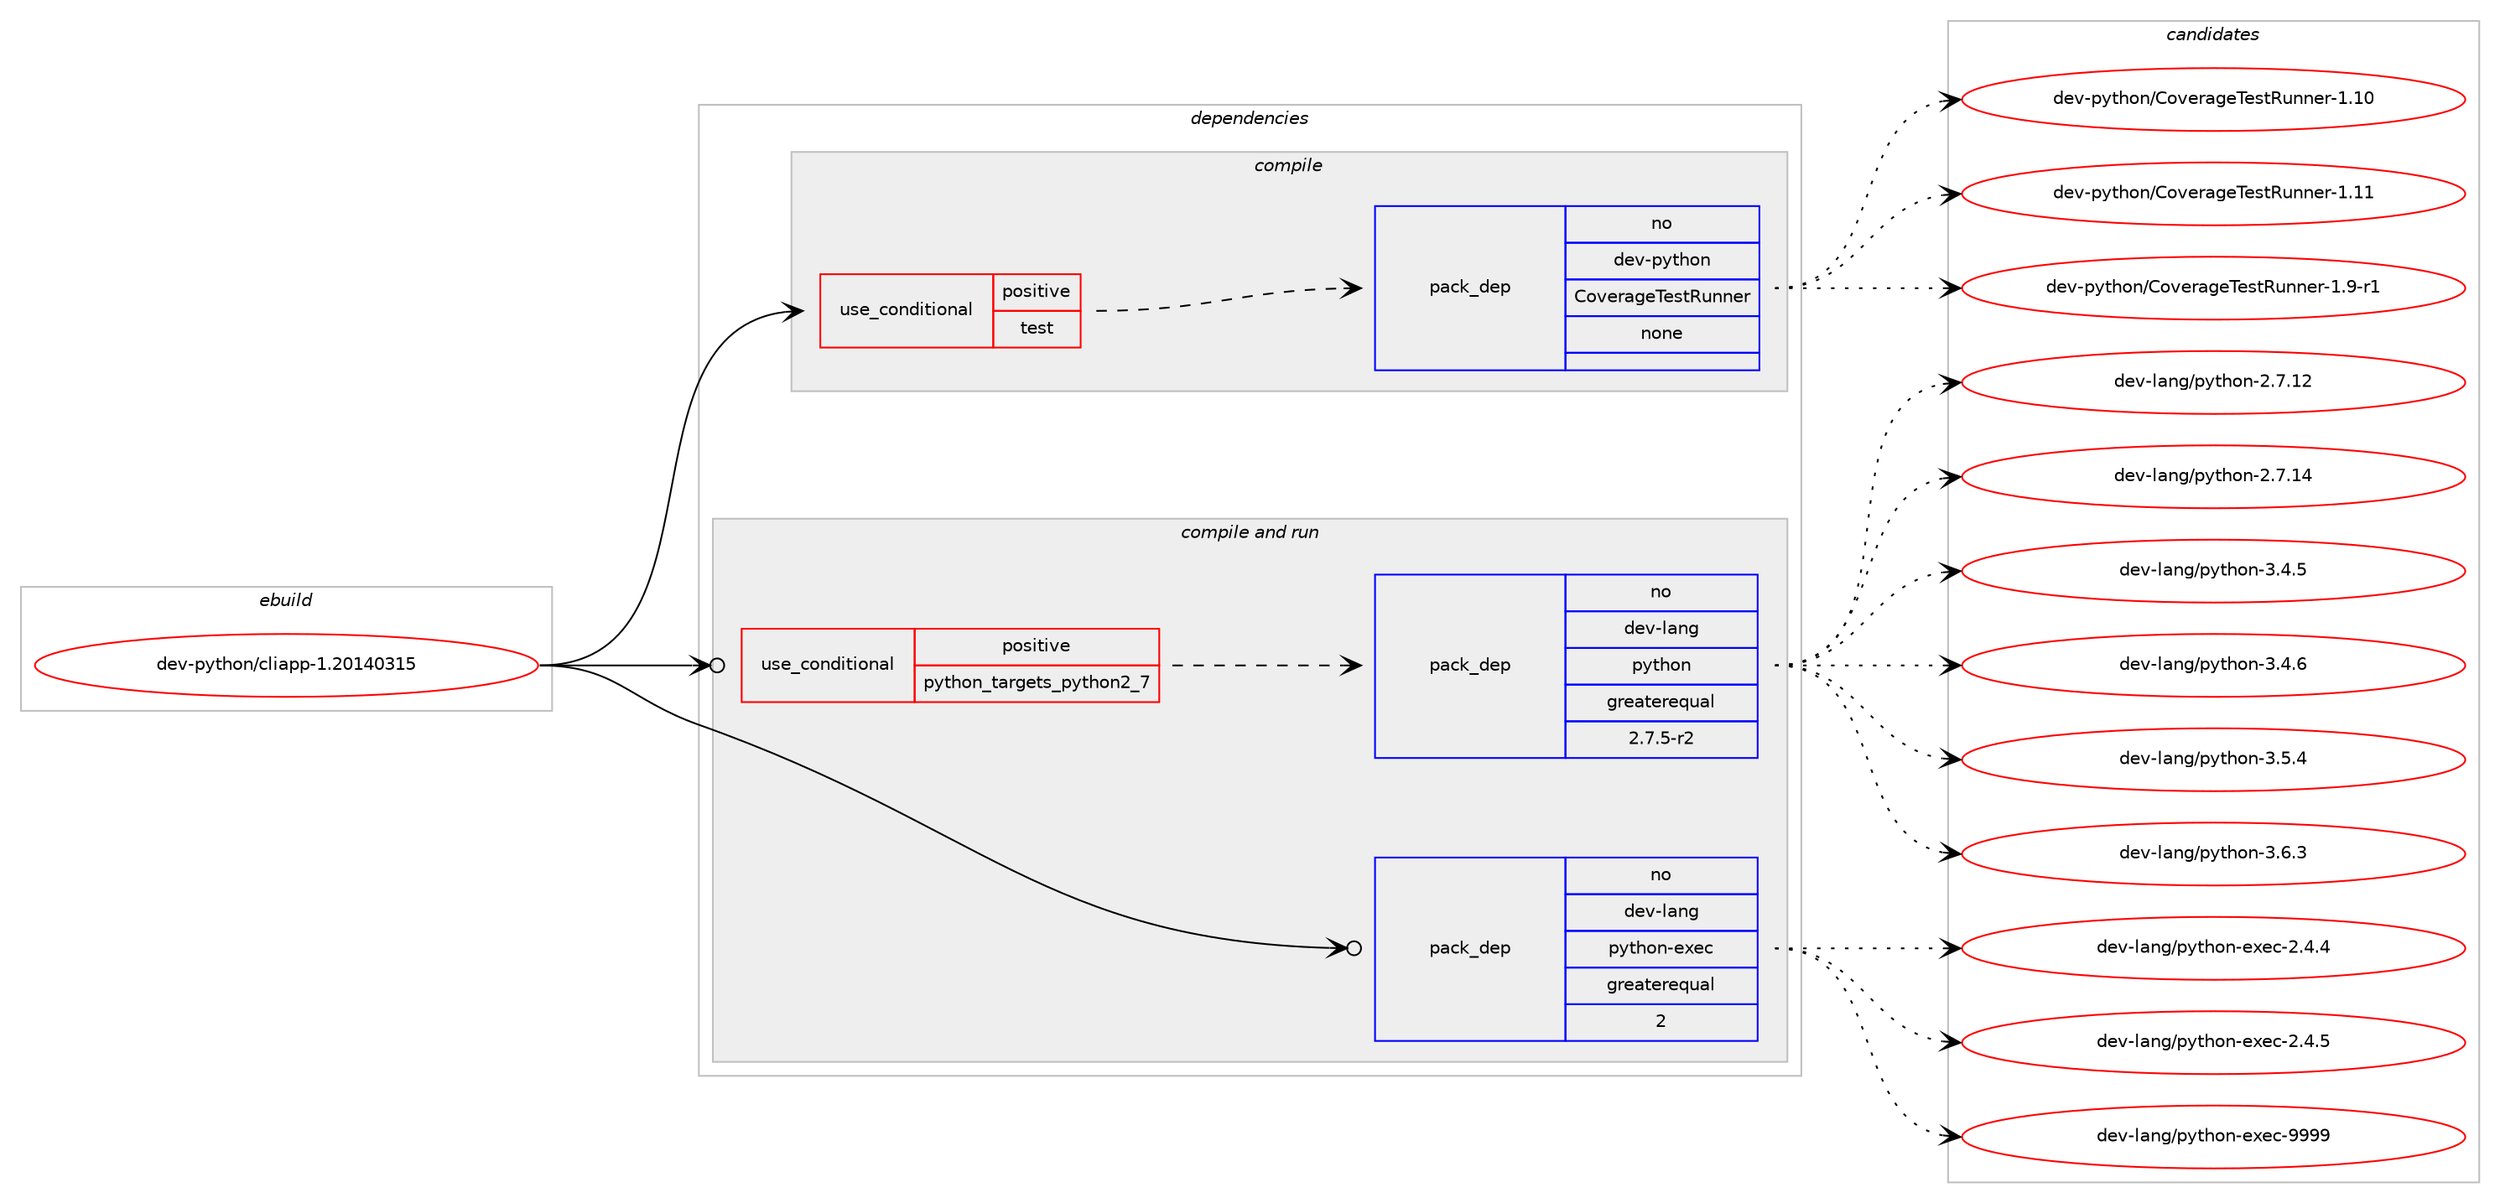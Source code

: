 digraph prolog {

# *************
# Graph options
# *************

newrank=true;
concentrate=true;
compound=true;
graph [rankdir=LR,fontname=Helvetica,fontsize=10,ranksep=1.5];#, ranksep=2.5, nodesep=0.2];
edge  [arrowhead=vee];
node  [fontname=Helvetica,fontsize=10];

# **********
# The ebuild
# **********

subgraph cluster_leftcol {
color=gray;
rank=same;
label=<<i>ebuild</i>>;
id [label="dev-python/cliapp-1.20140315", color=red, width=4, href="../dev-python/cliapp-1.20140315.svg"];
}

# ****************
# The dependencies
# ****************

subgraph cluster_midcol {
color=gray;
label=<<i>dependencies</i>>;
subgraph cluster_compile {
fillcolor="#eeeeee";
style=filled;
label=<<i>compile</i>>;
subgraph cond30709 {
dependency150839 [label=<<TABLE BORDER="0" CELLBORDER="1" CELLSPACING="0" CELLPADDING="4"><TR><TD ROWSPAN="3" CELLPADDING="10">use_conditional</TD></TR><TR><TD>positive</TD></TR><TR><TD>test</TD></TR></TABLE>>, shape=none, color=red];
subgraph pack116304 {
dependency150840 [label=<<TABLE BORDER="0" CELLBORDER="1" CELLSPACING="0" CELLPADDING="4" WIDTH="220"><TR><TD ROWSPAN="6" CELLPADDING="30">pack_dep</TD></TR><TR><TD WIDTH="110">no</TD></TR><TR><TD>dev-python</TD></TR><TR><TD>CoverageTestRunner</TD></TR><TR><TD>none</TD></TR><TR><TD></TD></TR></TABLE>>, shape=none, color=blue];
}
dependency150839:e -> dependency150840:w [weight=20,style="dashed",arrowhead="vee"];
}
id:e -> dependency150839:w [weight=20,style="solid",arrowhead="vee"];
}
subgraph cluster_compileandrun {
fillcolor="#eeeeee";
style=filled;
label=<<i>compile and run</i>>;
subgraph cond30710 {
dependency150841 [label=<<TABLE BORDER="0" CELLBORDER="1" CELLSPACING="0" CELLPADDING="4"><TR><TD ROWSPAN="3" CELLPADDING="10">use_conditional</TD></TR><TR><TD>positive</TD></TR><TR><TD>python_targets_python2_7</TD></TR></TABLE>>, shape=none, color=red];
subgraph pack116305 {
dependency150842 [label=<<TABLE BORDER="0" CELLBORDER="1" CELLSPACING="0" CELLPADDING="4" WIDTH="220"><TR><TD ROWSPAN="6" CELLPADDING="30">pack_dep</TD></TR><TR><TD WIDTH="110">no</TD></TR><TR><TD>dev-lang</TD></TR><TR><TD>python</TD></TR><TR><TD>greaterequal</TD></TR><TR><TD>2.7.5-r2</TD></TR></TABLE>>, shape=none, color=blue];
}
dependency150841:e -> dependency150842:w [weight=20,style="dashed",arrowhead="vee"];
}
id:e -> dependency150841:w [weight=20,style="solid",arrowhead="odotvee"];
subgraph pack116306 {
dependency150843 [label=<<TABLE BORDER="0" CELLBORDER="1" CELLSPACING="0" CELLPADDING="4" WIDTH="220"><TR><TD ROWSPAN="6" CELLPADDING="30">pack_dep</TD></TR><TR><TD WIDTH="110">no</TD></TR><TR><TD>dev-lang</TD></TR><TR><TD>python-exec</TD></TR><TR><TD>greaterequal</TD></TR><TR><TD>2</TD></TR></TABLE>>, shape=none, color=blue];
}
id:e -> dependency150843:w [weight=20,style="solid",arrowhead="odotvee"];
}
subgraph cluster_run {
fillcolor="#eeeeee";
style=filled;
label=<<i>run</i>>;
}
}

# **************
# The candidates
# **************

subgraph cluster_choices {
rank=same;
color=gray;
label=<<i>candidates</i>>;

subgraph choice116304 {
color=black;
nodesep=1;
choice1001011184511212111610411111047671111181011149710310184101115116821171101101011144549464948 [label="dev-python/CoverageTestRunner-1.10", color=red, width=4,href="../dev-python/CoverageTestRunner-1.10.svg"];
choice1001011184511212111610411111047671111181011149710310184101115116821171101101011144549464949 [label="dev-python/CoverageTestRunner-1.11", color=red, width=4,href="../dev-python/CoverageTestRunner-1.11.svg"];
choice100101118451121211161041111104767111118101114971031018410111511682117110110101114454946574511449 [label="dev-python/CoverageTestRunner-1.9-r1", color=red, width=4,href="../dev-python/CoverageTestRunner-1.9-r1.svg"];
dependency150840:e -> choice1001011184511212111610411111047671111181011149710310184101115116821171101101011144549464948:w [style=dotted,weight="100"];
dependency150840:e -> choice1001011184511212111610411111047671111181011149710310184101115116821171101101011144549464949:w [style=dotted,weight="100"];
dependency150840:e -> choice100101118451121211161041111104767111118101114971031018410111511682117110110101114454946574511449:w [style=dotted,weight="100"];
}
subgraph choice116305 {
color=black;
nodesep=1;
choice10010111845108971101034711212111610411111045504655464950 [label="dev-lang/python-2.7.12", color=red, width=4,href="../dev-lang/python-2.7.12.svg"];
choice10010111845108971101034711212111610411111045504655464952 [label="dev-lang/python-2.7.14", color=red, width=4,href="../dev-lang/python-2.7.14.svg"];
choice100101118451089711010347112121116104111110455146524653 [label="dev-lang/python-3.4.5", color=red, width=4,href="../dev-lang/python-3.4.5.svg"];
choice100101118451089711010347112121116104111110455146524654 [label="dev-lang/python-3.4.6", color=red, width=4,href="../dev-lang/python-3.4.6.svg"];
choice100101118451089711010347112121116104111110455146534652 [label="dev-lang/python-3.5.4", color=red, width=4,href="../dev-lang/python-3.5.4.svg"];
choice100101118451089711010347112121116104111110455146544651 [label="dev-lang/python-3.6.3", color=red, width=4,href="../dev-lang/python-3.6.3.svg"];
dependency150842:e -> choice10010111845108971101034711212111610411111045504655464950:w [style=dotted,weight="100"];
dependency150842:e -> choice10010111845108971101034711212111610411111045504655464952:w [style=dotted,weight="100"];
dependency150842:e -> choice100101118451089711010347112121116104111110455146524653:w [style=dotted,weight="100"];
dependency150842:e -> choice100101118451089711010347112121116104111110455146524654:w [style=dotted,weight="100"];
dependency150842:e -> choice100101118451089711010347112121116104111110455146534652:w [style=dotted,weight="100"];
dependency150842:e -> choice100101118451089711010347112121116104111110455146544651:w [style=dotted,weight="100"];
}
subgraph choice116306 {
color=black;
nodesep=1;
choice1001011184510897110103471121211161041111104510112010199455046524652 [label="dev-lang/python-exec-2.4.4", color=red, width=4,href="../dev-lang/python-exec-2.4.4.svg"];
choice1001011184510897110103471121211161041111104510112010199455046524653 [label="dev-lang/python-exec-2.4.5", color=red, width=4,href="../dev-lang/python-exec-2.4.5.svg"];
choice10010111845108971101034711212111610411111045101120101994557575757 [label="dev-lang/python-exec-9999", color=red, width=4,href="../dev-lang/python-exec-9999.svg"];
dependency150843:e -> choice1001011184510897110103471121211161041111104510112010199455046524652:w [style=dotted,weight="100"];
dependency150843:e -> choice1001011184510897110103471121211161041111104510112010199455046524653:w [style=dotted,weight="100"];
dependency150843:e -> choice10010111845108971101034711212111610411111045101120101994557575757:w [style=dotted,weight="100"];
}
}

}
